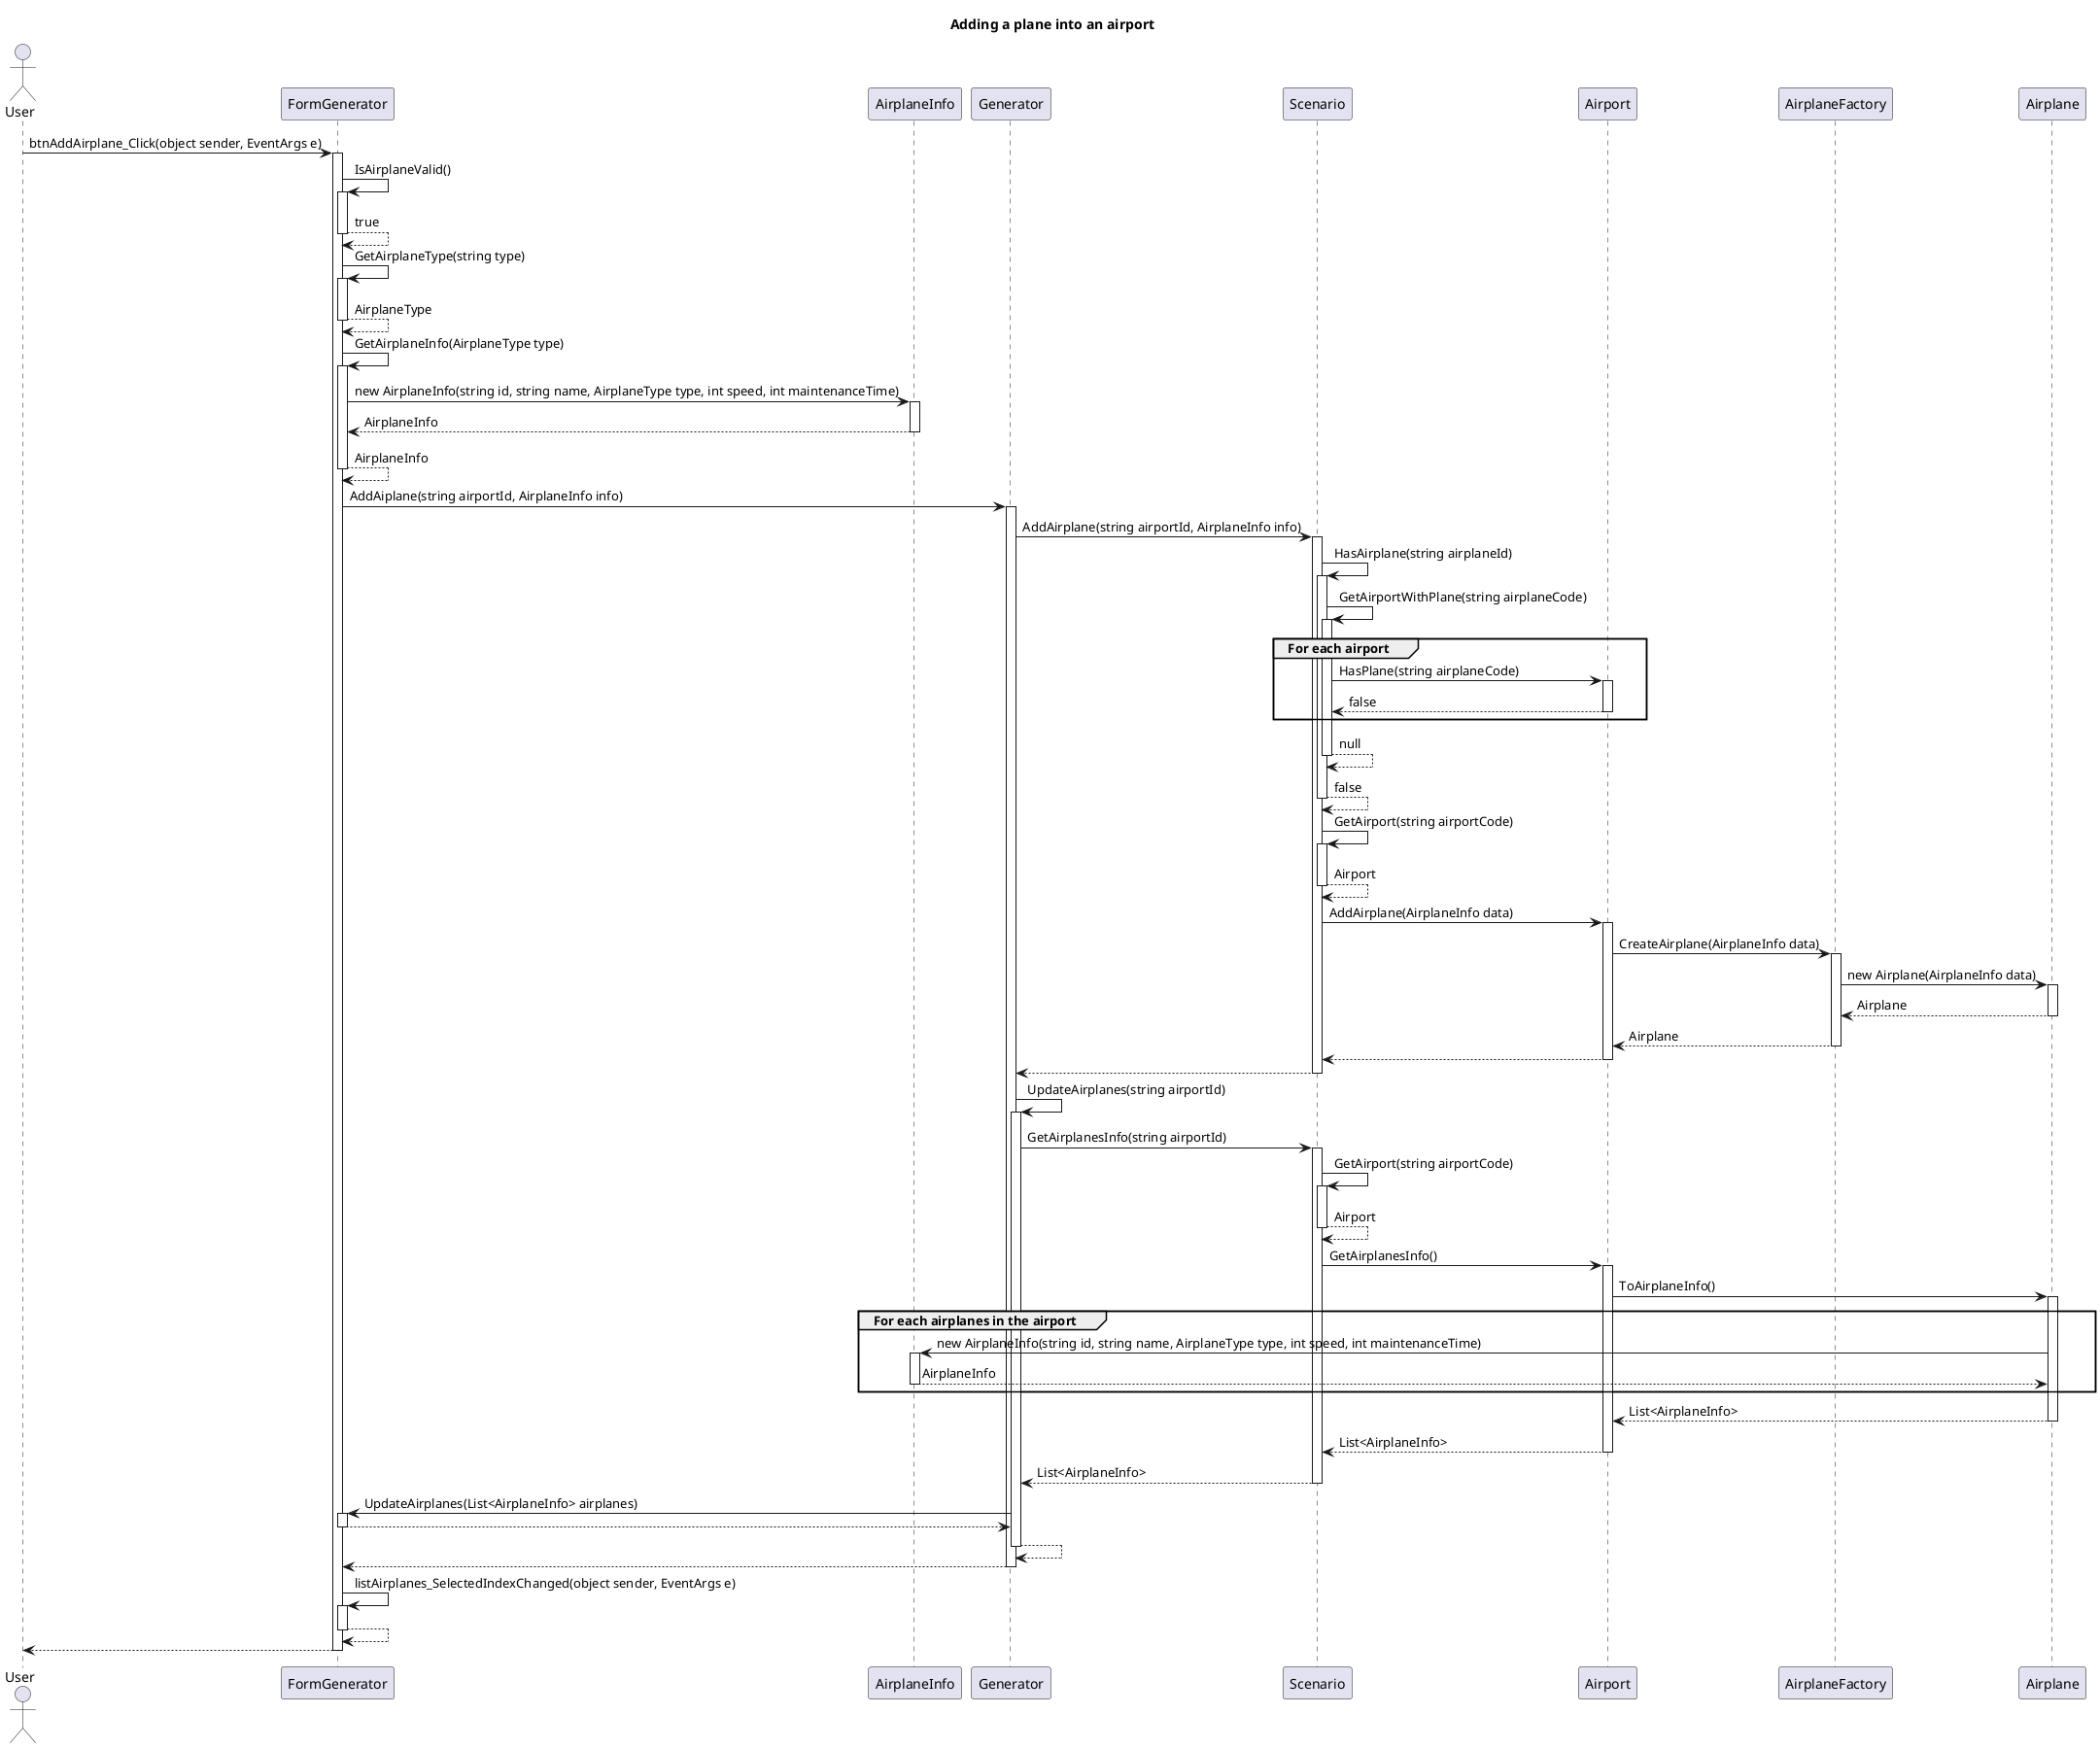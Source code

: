 @startuml Adding plane to airport
title Adding a plane into an airport

actor User

User -> FormGenerator ++: btnAddAirplane_Click(object sender, EventArgs e)

' Get all airplaine Info
FormGenerator -> FormGenerator ++: IsAirplaneValid()
return true
FormGenerator -> FormGenerator ++: GetAirplaneType(string type)
return AirplaneType
FormGenerator -> FormGenerator ++: GetAirplaneInfo(AirplaneType type)
FormGenerator -> AirplaneInfo ++: new AirplaneInfo(string id, string name, AirplaneType type, int speed, int maintenanceTime)
return AirplaneInfo
return AirplaneInfo

'Create airplane
FormGenerator -> Generator ++: AddAiplane(string airportId, AirplaneInfo info)
Generator -> Scenario ++: AddAirplane(string airportId, AirplaneInfo info)

'If airplane exists
Scenario -> Scenario ++: HasAirplane(string airplaneId)
Scenario -> Scenario ++: GetAirportWithPlane(string airplaneCode)
group For each airport 
    Scenario -> Airport ++: HasPlane(string airplaneCode)
    return false
end
return null
return false

'Add airplane to airport
Scenario -> Scenario ++: GetAirport(string airportCode)
return Airport

Scenario -> Airport ++: AddAirplane(AirplaneInfo data)
Airport -> AirplaneFactory ++: CreateAirplane(AirplaneInfo data)
AirplaneFactory -> Airplane ++: new Airplane(AirplaneInfo data)
return Airplane
return Airplane
return
return

' Update airplanes 
Generator -> Generator ++: UpdateAirplanes(string airportId)

'Get all airplanes
Generator -> Scenario ++: GetAirplanesInfo(string airportId)
Scenario ->  Scenario ++: GetAirport(string airportCode)
return Airport

Scenario -> Airport ++: GetAirplanesInfo()
Airport -> Airplane ++: ToAirplaneInfo()
group For each airplanes in the airport
    Airplane -> AirplaneInfo ++: new AirplaneInfo(string id, string name, AirplaneType type, int speed, int maintenanceTime)
    return AirplaneInfo
end
return List<AirplaneInfo>
return List<AirplaneInfo>
return List<AirplaneInfo>

'Update View
Generator -> FormGenerator ++: UpdateAirplanes(List<AirplaneInfo> airplanes)
return
return
return

FormGenerator -> FormGenerator ++: listAirplanes_SelectedIndexChanged(object sender, EventArgs e)
return
return

@enduml